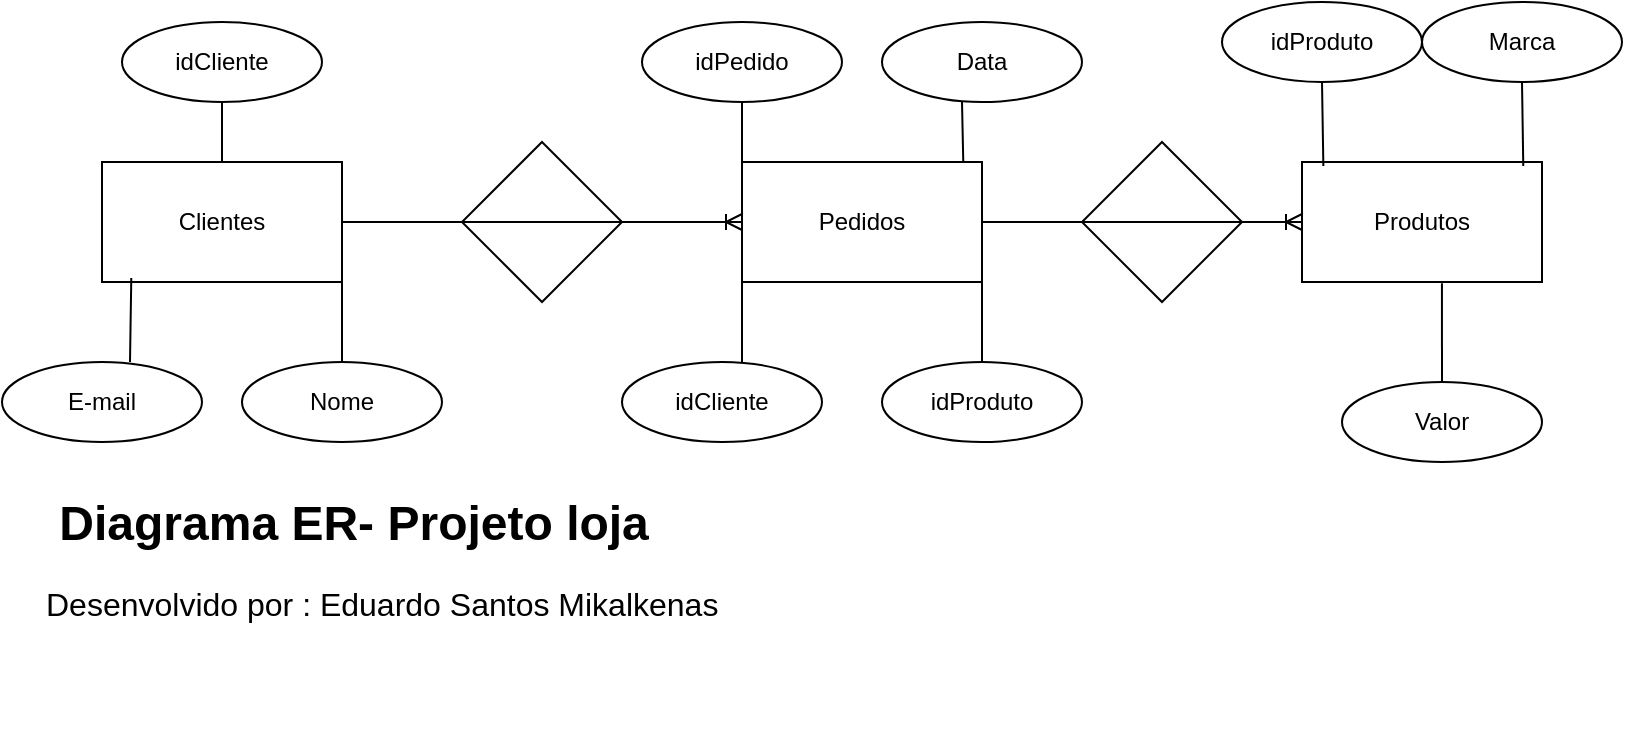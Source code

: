 <mxfile version="26.0.14">
  <diagram name="Página-1" id="MzcNPxRj_frOuU32tWis">
    <mxGraphModel dx="1059" dy="605" grid="1" gridSize="10" guides="1" tooltips="1" connect="1" arrows="1" fold="1" page="1" pageScale="1" pageWidth="827" pageHeight="1169" math="0" shadow="0">
      <root>
        <mxCell id="0" />
        <mxCell id="1" parent="0" />
        <mxCell id="212_0LT7zSDeFnBgG4PX-1" value="" style="rounded=0;whiteSpace=wrap;html=1;" vertex="1" parent="1">
          <mxGeometry x="70" y="550" width="120" height="60" as="geometry" />
        </mxCell>
        <mxCell id="212_0LT7zSDeFnBgG4PX-2" value="" style="rounded=0;whiteSpace=wrap;html=1;" vertex="1" parent="1">
          <mxGeometry x="390" y="550" width="120" height="60" as="geometry" />
        </mxCell>
        <mxCell id="212_0LT7zSDeFnBgG4PX-3" value="" style="rounded=0;whiteSpace=wrap;html=1;" vertex="1" parent="1">
          <mxGeometry x="670" y="550" width="120" height="60" as="geometry" />
        </mxCell>
        <mxCell id="212_0LT7zSDeFnBgG4PX-4" value="" style="rhombus;whiteSpace=wrap;html=1;" vertex="1" parent="1">
          <mxGeometry x="250" y="540" width="80" height="80" as="geometry" />
        </mxCell>
        <mxCell id="212_0LT7zSDeFnBgG4PX-5" value="" style="rhombus;whiteSpace=wrap;html=1;" vertex="1" parent="1">
          <mxGeometry x="560" y="540" width="80" height="80" as="geometry" />
        </mxCell>
        <mxCell id="212_0LT7zSDeFnBgG4PX-6" value="Clientes" style="text;html=1;align=center;verticalAlign=middle;whiteSpace=wrap;rounded=0;" vertex="1" parent="1">
          <mxGeometry x="100" y="565" width="60" height="30" as="geometry" />
        </mxCell>
        <mxCell id="212_0LT7zSDeFnBgG4PX-7" value="Pedidos" style="text;html=1;align=center;verticalAlign=middle;whiteSpace=wrap;rounded=0;" vertex="1" parent="1">
          <mxGeometry x="420" y="565" width="60" height="30" as="geometry" />
        </mxCell>
        <mxCell id="212_0LT7zSDeFnBgG4PX-8" value="Produtos" style="text;html=1;align=center;verticalAlign=middle;whiteSpace=wrap;rounded=0;" vertex="1" parent="1">
          <mxGeometry x="700" y="565" width="60" height="30" as="geometry" />
        </mxCell>
        <mxCell id="212_0LT7zSDeFnBgG4PX-9" value="idCliente" style="ellipse;whiteSpace=wrap;html=1;align=center;" vertex="1" parent="1">
          <mxGeometry x="80" y="480" width="100" height="40" as="geometry" />
        </mxCell>
        <mxCell id="212_0LT7zSDeFnBgG4PX-10" value="Nome" style="ellipse;whiteSpace=wrap;html=1;align=center;" vertex="1" parent="1">
          <mxGeometry x="140" y="650" width="100" height="40" as="geometry" />
        </mxCell>
        <mxCell id="212_0LT7zSDeFnBgG4PX-11" value="E-mail" style="ellipse;whiteSpace=wrap;html=1;align=center;" vertex="1" parent="1">
          <mxGeometry x="20" y="650" width="100" height="40" as="geometry" />
        </mxCell>
        <mxCell id="212_0LT7zSDeFnBgG4PX-12" value="" style="endArrow=none;html=1;rounded=0;entryX=1;entryY=1;entryDx=0;entryDy=0;" edge="1" parent="1" target="212_0LT7zSDeFnBgG4PX-1">
          <mxGeometry relative="1" as="geometry">
            <mxPoint x="190" y="650" as="sourcePoint" />
            <mxPoint x="330" y="629" as="targetPoint" />
          </mxGeometry>
        </mxCell>
        <mxCell id="212_0LT7zSDeFnBgG4PX-13" value="" style="endArrow=none;html=1;rounded=0;exitX=0.64;exitY=0;exitDx=0;exitDy=0;exitPerimeter=0;entryX=0.122;entryY=0.967;entryDx=0;entryDy=0;entryPerimeter=0;" edge="1" parent="1" source="212_0LT7zSDeFnBgG4PX-11" target="212_0LT7zSDeFnBgG4PX-1">
          <mxGeometry relative="1" as="geometry">
            <mxPoint x="90" y="640" as="sourcePoint" />
            <mxPoint x="250" y="640" as="targetPoint" />
          </mxGeometry>
        </mxCell>
        <mxCell id="212_0LT7zSDeFnBgG4PX-14" value="" style="endArrow=none;html=1;rounded=0;exitX=0.5;exitY=1;exitDx=0;exitDy=0;entryX=0.5;entryY=0;entryDx=0;entryDy=0;" edge="1" parent="1" source="212_0LT7zSDeFnBgG4PX-9" target="212_0LT7zSDeFnBgG4PX-1">
          <mxGeometry relative="1" as="geometry">
            <mxPoint x="130" y="539" as="sourcePoint" />
            <mxPoint x="290" y="539" as="targetPoint" />
          </mxGeometry>
        </mxCell>
        <mxCell id="212_0LT7zSDeFnBgG4PX-16" value="" style="edgeStyle=entityRelationEdgeStyle;fontSize=12;html=1;endArrow=ERoneToMany;rounded=0;exitX=1;exitY=0.5;exitDx=0;exitDy=0;entryX=0;entryY=0.5;entryDx=0;entryDy=0;" edge="1" parent="1" source="212_0LT7zSDeFnBgG4PX-1" target="212_0LT7zSDeFnBgG4PX-2">
          <mxGeometry width="100" height="100" relative="1" as="geometry">
            <mxPoint x="370" y="650" as="sourcePoint" />
            <mxPoint x="470" y="550" as="targetPoint" />
          </mxGeometry>
        </mxCell>
        <mxCell id="212_0LT7zSDeFnBgG4PX-17" value="idCliente" style="ellipse;whiteSpace=wrap;html=1;align=center;" vertex="1" parent="1">
          <mxGeometry x="330" y="650" width="100" height="40" as="geometry" />
        </mxCell>
        <mxCell id="212_0LT7zSDeFnBgG4PX-18" value="idProduto" style="ellipse;whiteSpace=wrap;html=1;align=center;" vertex="1" parent="1">
          <mxGeometry x="460" y="650" width="100" height="40" as="geometry" />
        </mxCell>
        <mxCell id="212_0LT7zSDeFnBgG4PX-19" value="idPedido" style="ellipse;whiteSpace=wrap;html=1;align=center;" vertex="1" parent="1">
          <mxGeometry x="340" y="480" width="100" height="40" as="geometry" />
        </mxCell>
        <mxCell id="212_0LT7zSDeFnBgG4PX-20" value="Data" style="ellipse;whiteSpace=wrap;html=1;align=center;" vertex="1" parent="1">
          <mxGeometry x="460" y="480" width="100" height="40" as="geometry" />
        </mxCell>
        <mxCell id="212_0LT7zSDeFnBgG4PX-21" value="" style="endArrow=none;html=1;rounded=0;exitX=0.5;exitY=1;exitDx=0;exitDy=0;entryX=0;entryY=0;entryDx=0;entryDy=0;" edge="1" parent="1" source="212_0LT7zSDeFnBgG4PX-19" target="212_0LT7zSDeFnBgG4PX-2">
          <mxGeometry relative="1" as="geometry">
            <mxPoint x="340" y="600" as="sourcePoint" />
            <mxPoint x="500" y="600" as="targetPoint" />
          </mxGeometry>
        </mxCell>
        <mxCell id="212_0LT7zSDeFnBgG4PX-22" value="" style="endArrow=none;html=1;rounded=0;exitX=0.922;exitY=0;exitDx=0;exitDy=0;exitPerimeter=0;" edge="1" parent="1" source="212_0LT7zSDeFnBgG4PX-2">
          <mxGeometry relative="1" as="geometry">
            <mxPoint x="498" y="550" as="sourcePoint" />
            <mxPoint x="500" y="520" as="targetPoint" />
          </mxGeometry>
        </mxCell>
        <mxCell id="212_0LT7zSDeFnBgG4PX-23" value="" style="endArrow=none;html=1;rounded=0;entryX=0;entryY=1;entryDx=0;entryDy=0;" edge="1" parent="1" target="212_0LT7zSDeFnBgG4PX-2">
          <mxGeometry relative="1" as="geometry">
            <mxPoint x="390" y="650" as="sourcePoint" />
            <mxPoint x="396" y="620" as="targetPoint" />
          </mxGeometry>
        </mxCell>
        <mxCell id="212_0LT7zSDeFnBgG4PX-24" value="" style="endArrow=none;html=1;rounded=0;entryX=0.5;entryY=0;entryDx=0;entryDy=0;exitX=1;exitY=1;exitDx=0;exitDy=0;" edge="1" parent="1" source="212_0LT7zSDeFnBgG4PX-2" target="212_0LT7zSDeFnBgG4PX-18">
          <mxGeometry relative="1" as="geometry">
            <mxPoint x="340" y="600" as="sourcePoint" />
            <mxPoint x="500" y="600" as="targetPoint" />
          </mxGeometry>
        </mxCell>
        <mxCell id="212_0LT7zSDeFnBgG4PX-25" value="idProduto" style="ellipse;whiteSpace=wrap;html=1;align=center;" vertex="1" parent="1">
          <mxGeometry x="630" y="470" width="100" height="40" as="geometry" />
        </mxCell>
        <mxCell id="212_0LT7zSDeFnBgG4PX-26" value="" style="endArrow=none;html=1;rounded=0;entryX=0.089;entryY=0.033;entryDx=0;entryDy=0;entryPerimeter=0;exitX=0.5;exitY=1;exitDx=0;exitDy=0;" edge="1" parent="1" source="212_0LT7zSDeFnBgG4PX-25" target="212_0LT7zSDeFnBgG4PX-3">
          <mxGeometry relative="1" as="geometry">
            <mxPoint x="340" y="600" as="sourcePoint" />
            <mxPoint x="500" y="600" as="targetPoint" />
          </mxGeometry>
        </mxCell>
        <mxCell id="212_0LT7zSDeFnBgG4PX-27" value="Marca" style="ellipse;whiteSpace=wrap;html=1;align=center;" vertex="1" parent="1">
          <mxGeometry x="730" y="470" width="100" height="40" as="geometry" />
        </mxCell>
        <mxCell id="212_0LT7zSDeFnBgG4PX-28" value="" style="endArrow=none;html=1;rounded=0;entryX=0.5;entryY=1;entryDx=0;entryDy=0;exitX=0.922;exitY=0.033;exitDx=0;exitDy=0;exitPerimeter=0;" edge="1" parent="1" source="212_0LT7zSDeFnBgG4PX-3" target="212_0LT7zSDeFnBgG4PX-27">
          <mxGeometry relative="1" as="geometry">
            <mxPoint x="340" y="600" as="sourcePoint" />
            <mxPoint x="500" y="600" as="targetPoint" />
          </mxGeometry>
        </mxCell>
        <mxCell id="212_0LT7zSDeFnBgG4PX-29" value="Valor" style="ellipse;whiteSpace=wrap;html=1;align=center;" vertex="1" parent="1">
          <mxGeometry x="690" y="660" width="100" height="40" as="geometry" />
        </mxCell>
        <mxCell id="212_0LT7zSDeFnBgG4PX-30" value="" style="endArrow=none;html=1;rounded=0;entryX=0.5;entryY=0;entryDx=0;entryDy=0;exitX=0.583;exitY=1.011;exitDx=0;exitDy=0;exitPerimeter=0;" edge="1" parent="1" source="212_0LT7zSDeFnBgG4PX-3" target="212_0LT7zSDeFnBgG4PX-29">
          <mxGeometry relative="1" as="geometry">
            <mxPoint x="340" y="600" as="sourcePoint" />
            <mxPoint x="500" y="600" as="targetPoint" />
          </mxGeometry>
        </mxCell>
        <mxCell id="212_0LT7zSDeFnBgG4PX-31" value="" style="edgeStyle=entityRelationEdgeStyle;fontSize=12;html=1;endArrow=ERoneToMany;rounded=0;entryX=0;entryY=0.5;entryDx=0;entryDy=0;exitX=1;exitY=0.5;exitDx=0;exitDy=0;" edge="1" parent="1" source="212_0LT7zSDeFnBgG4PX-2" target="212_0LT7zSDeFnBgG4PX-3">
          <mxGeometry width="100" height="100" relative="1" as="geometry">
            <mxPoint x="370" y="650" as="sourcePoint" />
            <mxPoint x="470" y="550" as="targetPoint" />
          </mxGeometry>
        </mxCell>
        <mxCell id="212_0LT7zSDeFnBgG4PX-33" value="&lt;h1 style=&quot;margin-top: 0px;&quot;&gt;&amp;nbsp;Diagrama ER- Projeto loja&amp;nbsp;&lt;/h1&gt;&lt;div&gt;&lt;font size=&quot;3&quot;&gt;Desenvolvido por : Eduardo Santos Mikalkenas&lt;/font&gt;&lt;/div&gt;" style="text;html=1;whiteSpace=wrap;overflow=hidden;rounded=0;" vertex="1" parent="1">
          <mxGeometry x="40" y="710" width="390" height="120" as="geometry" />
        </mxCell>
      </root>
    </mxGraphModel>
  </diagram>
</mxfile>

